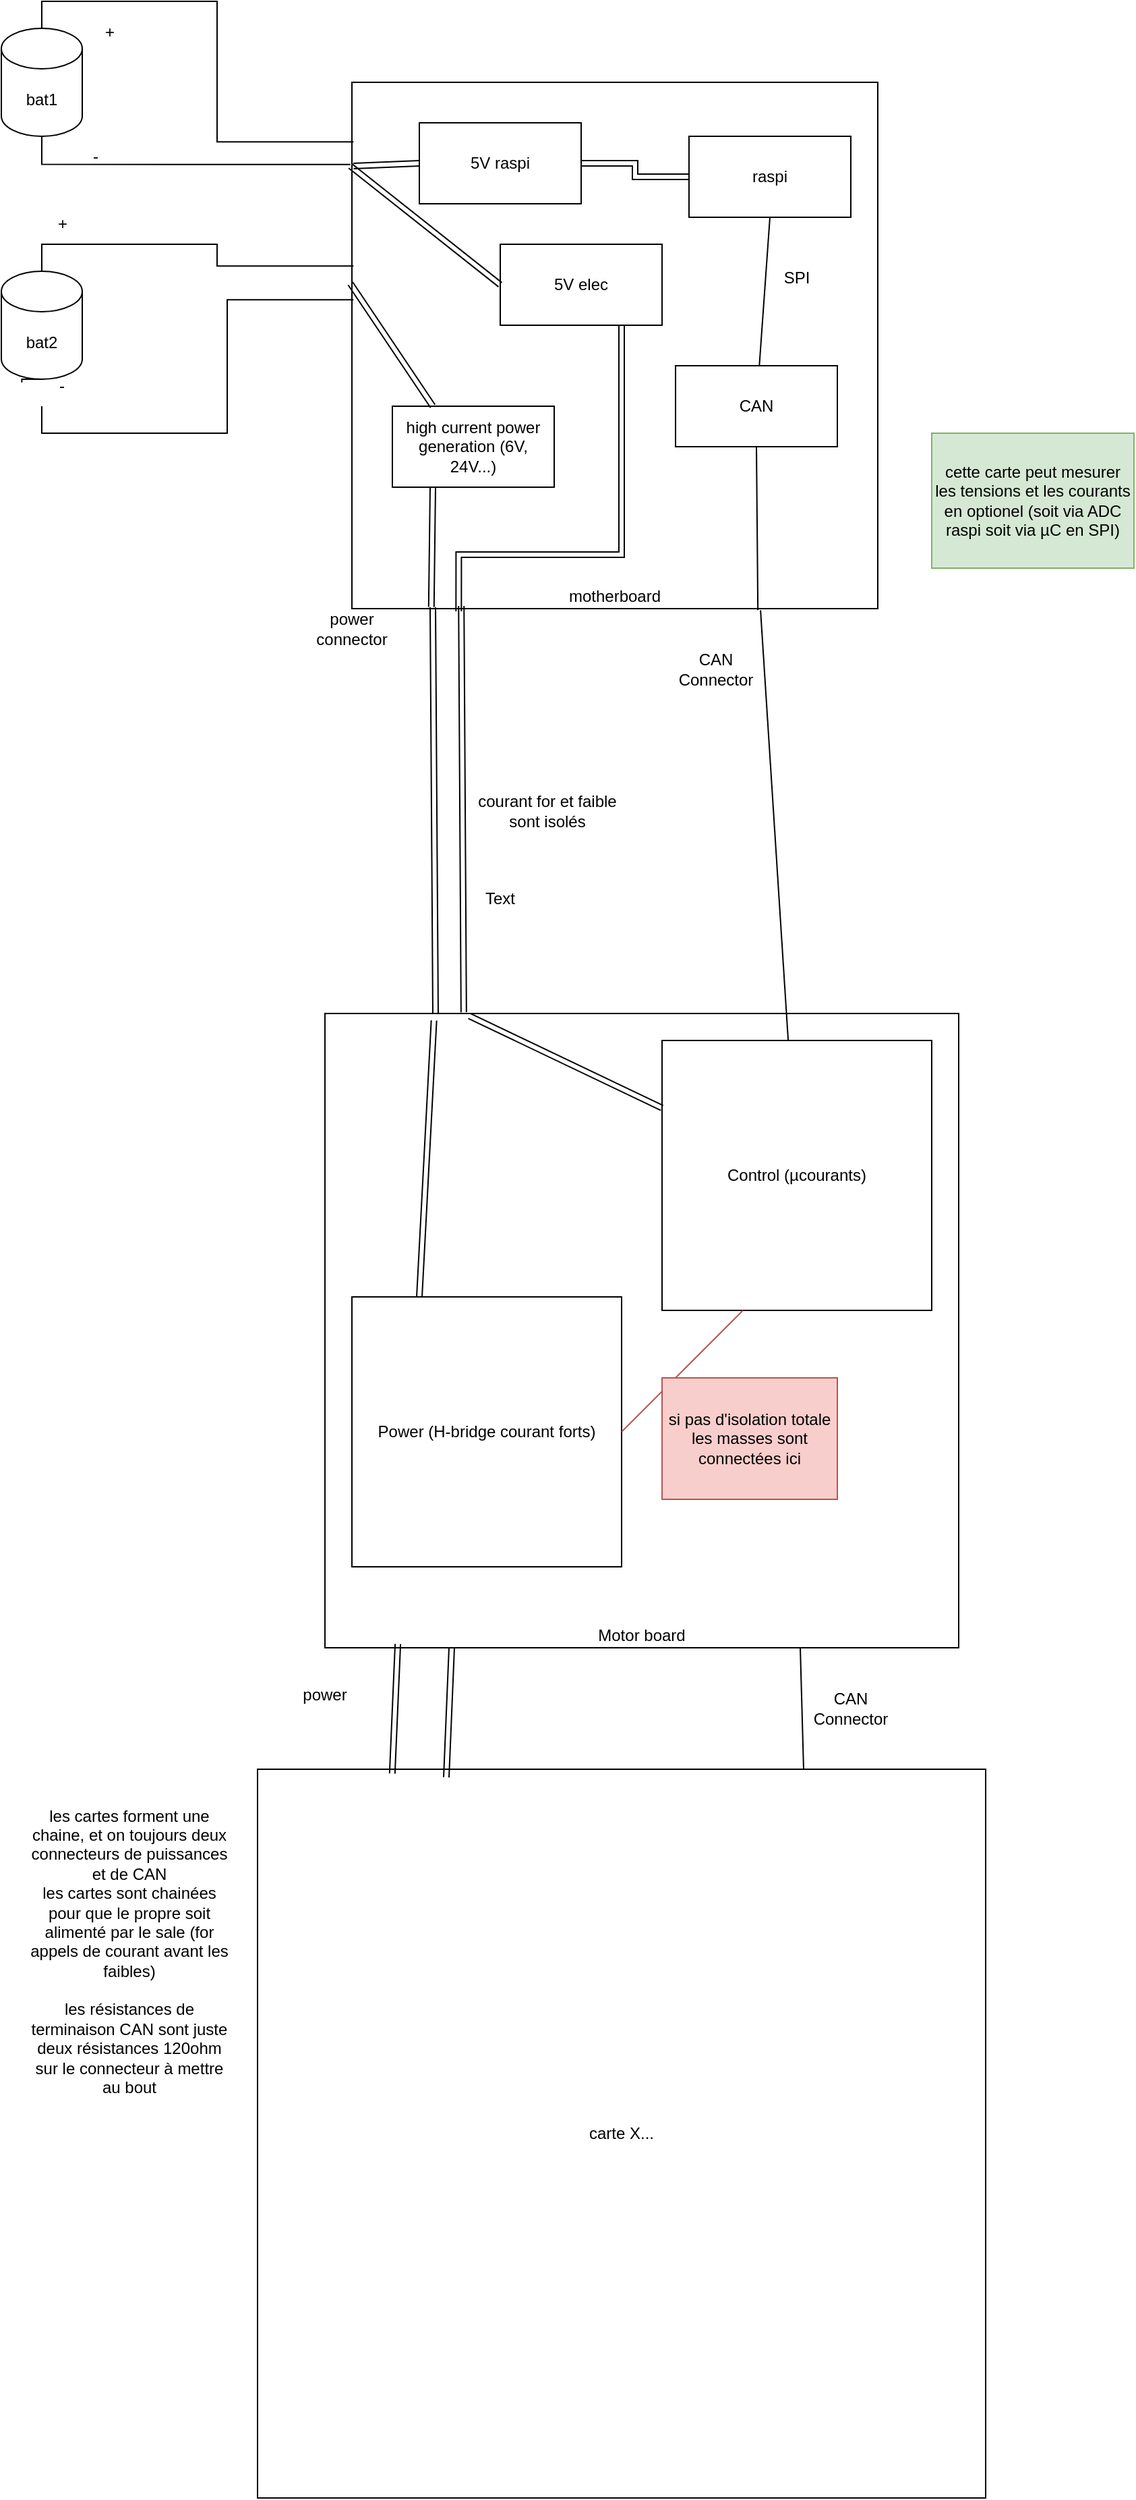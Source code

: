 <mxfile version="24.8.3">
  <diagram name="Page-1" id="7e0a89b8-554c-2b80-1dc8-d5c74ca68de4">
    <mxGraphModel dx="1975" dy="1080" grid="1" gridSize="10" guides="1" tooltips="1" connect="1" arrows="1" fold="1" page="1" pageScale="1" pageWidth="1654" pageHeight="1169" background="none" math="0" shadow="0">
      <root>
        <mxCell id="0" />
        <mxCell id="1" parent="0" />
        <mxCell id="c6Y1Lu46FK5Pjhcwvuf1-1" value="motherboard" style="whiteSpace=wrap;html=1;aspect=fixed;verticalAlign=bottom;" vertex="1" parent="1">
          <mxGeometry x="280" y="60" width="390" height="390" as="geometry" />
        </mxCell>
        <mxCell id="c6Y1Lu46FK5Pjhcwvuf1-2" value="bat1" style="shape=cylinder3;whiteSpace=wrap;html=1;boundedLbl=1;backgroundOutline=1;size=15;" vertex="1" parent="1">
          <mxGeometry x="20" y="20" width="60" height="80" as="geometry" />
        </mxCell>
        <mxCell id="c6Y1Lu46FK5Pjhcwvuf1-3" value="bat2" style="shape=cylinder3;whiteSpace=wrap;html=1;boundedLbl=1;backgroundOutline=1;size=15;" vertex="1" parent="1">
          <mxGeometry x="20" y="200" width="60" height="80" as="geometry" />
        </mxCell>
        <mxCell id="c6Y1Lu46FK5Pjhcwvuf1-35" style="edgeStyle=orthogonalEdgeStyle;rounded=0;orthogonalLoop=1;jettySize=auto;html=1;exitX=1;exitY=0.5;exitDx=0;exitDy=0;entryX=0;entryY=0.5;entryDx=0;entryDy=0;endArrow=none;endFill=0;shape=link;" edge="1" parent="1" source="c6Y1Lu46FK5Pjhcwvuf1-6" target="c6Y1Lu46FK5Pjhcwvuf1-34">
          <mxGeometry relative="1" as="geometry" />
        </mxCell>
        <mxCell id="c6Y1Lu46FK5Pjhcwvuf1-6" value="5V raspi" style="rounded=0;whiteSpace=wrap;html=1;" vertex="1" parent="1">
          <mxGeometry x="330" y="90" width="120" height="60" as="geometry" />
        </mxCell>
        <mxCell id="c6Y1Lu46FK5Pjhcwvuf1-7" style="edgeStyle=orthogonalEdgeStyle;rounded=0;orthogonalLoop=1;jettySize=auto;html=1;exitX=0.5;exitY=0;exitDx=0;exitDy=0;exitPerimeter=0;entryX=0.003;entryY=0.113;entryDx=0;entryDy=0;entryPerimeter=0;endArrow=none;endFill=0;" edge="1" parent="1" source="c6Y1Lu46FK5Pjhcwvuf1-2" target="c6Y1Lu46FK5Pjhcwvuf1-1">
          <mxGeometry relative="1" as="geometry" />
        </mxCell>
        <mxCell id="c6Y1Lu46FK5Pjhcwvuf1-8" style="edgeStyle=orthogonalEdgeStyle;rounded=0;orthogonalLoop=1;jettySize=auto;html=1;exitX=0.5;exitY=1;exitDx=0;exitDy=0;exitPerimeter=0;entryX=-0.003;entryY=0.156;entryDx=0;entryDy=0;entryPerimeter=0;endArrow=none;endFill=0;" edge="1" parent="1" source="c6Y1Lu46FK5Pjhcwvuf1-2" target="c6Y1Lu46FK5Pjhcwvuf1-1">
          <mxGeometry relative="1" as="geometry" />
        </mxCell>
        <mxCell id="c6Y1Lu46FK5Pjhcwvuf1-9" value="+" style="text;html=1;align=center;verticalAlign=middle;resizable=0;points=[];autosize=1;strokeColor=none;fillColor=none;" vertex="1" parent="1">
          <mxGeometry x="85" y="8" width="30" height="30" as="geometry" />
        </mxCell>
        <mxCell id="c6Y1Lu46FK5Pjhcwvuf1-12" value="&lt;div&gt;-&lt;br&gt;&lt;/div&gt;" style="text;html=1;align=center;verticalAlign=middle;whiteSpace=wrap;rounded=0;" vertex="1" parent="1">
          <mxGeometry x="60" y="100" width="60" height="30" as="geometry" />
        </mxCell>
        <mxCell id="c6Y1Lu46FK5Pjhcwvuf1-16" style="edgeStyle=orthogonalEdgeStyle;rounded=0;orthogonalLoop=1;jettySize=auto;html=1;exitX=0.5;exitY=0;exitDx=0;exitDy=0;exitPerimeter=0;entryX=0.003;entryY=0.349;entryDx=0;entryDy=0;entryPerimeter=0;endArrow=none;endFill=0;" edge="1" parent="1" source="c6Y1Lu46FK5Pjhcwvuf1-3" target="c6Y1Lu46FK5Pjhcwvuf1-1">
          <mxGeometry relative="1" as="geometry" />
        </mxCell>
        <mxCell id="c6Y1Lu46FK5Pjhcwvuf1-18" style="edgeStyle=orthogonalEdgeStyle;rounded=0;orthogonalLoop=1;jettySize=auto;html=1;entryX=0.003;entryY=0.413;entryDx=0;entryDy=0;entryPerimeter=0;endArrow=none;endFill=0;exitX=0.25;exitY=1;exitDx=0;exitDy=0;" edge="1" parent="1" source="c6Y1Lu46FK5Pjhcwvuf1-24" target="c6Y1Lu46FK5Pjhcwvuf1-1">
          <mxGeometry relative="1" as="geometry" />
        </mxCell>
        <mxCell id="c6Y1Lu46FK5Pjhcwvuf1-22" value="+" style="text;html=1;align=center;verticalAlign=middle;resizable=0;points=[];autosize=1;strokeColor=none;fillColor=none;" vertex="1" parent="1">
          <mxGeometry x="50" y="150" width="30" height="30" as="geometry" />
        </mxCell>
        <mxCell id="c6Y1Lu46FK5Pjhcwvuf1-27" value="" style="edgeStyle=orthogonalEdgeStyle;rounded=0;orthogonalLoop=1;jettySize=auto;html=1;exitX=0.5;exitY=1;exitDx=0;exitDy=0;exitPerimeter=0;entryX=0.003;entryY=0.413;entryDx=0;entryDy=0;entryPerimeter=0;endArrow=none;endFill=0;" edge="1" parent="1" source="c6Y1Lu46FK5Pjhcwvuf1-3" target="c6Y1Lu46FK5Pjhcwvuf1-24">
          <mxGeometry relative="1" as="geometry">
            <mxPoint x="50" y="280" as="sourcePoint" />
            <mxPoint x="281" y="231" as="targetPoint" />
          </mxGeometry>
        </mxCell>
        <mxCell id="c6Y1Lu46FK5Pjhcwvuf1-24" value="&lt;div&gt;-&lt;br&gt;&lt;/div&gt;" style="text;html=1;align=center;verticalAlign=middle;whiteSpace=wrap;rounded=0;" vertex="1" parent="1">
          <mxGeometry x="35" y="270" width="60" height="30" as="geometry" />
        </mxCell>
        <mxCell id="c6Y1Lu46FK5Pjhcwvuf1-31" value="5V elec" style="rounded=0;whiteSpace=wrap;html=1;" vertex="1" parent="1">
          <mxGeometry x="390" y="180" width="120" height="60" as="geometry" />
        </mxCell>
        <mxCell id="c6Y1Lu46FK5Pjhcwvuf1-34" value="raspi" style="rounded=0;whiteSpace=wrap;html=1;" vertex="1" parent="1">
          <mxGeometry x="530" y="100" width="120" height="60" as="geometry" />
        </mxCell>
        <mxCell id="c6Y1Lu46FK5Pjhcwvuf1-38" value="" style="endArrow=none;html=1;rounded=0;entryX=0;entryY=0.5;entryDx=0;entryDy=0;exitX=0.003;exitY=0.159;exitDx=0;exitDy=0;exitPerimeter=0;shape=link;" edge="1" parent="1" source="c6Y1Lu46FK5Pjhcwvuf1-1" target="c6Y1Lu46FK5Pjhcwvuf1-6">
          <mxGeometry width="50" height="50" relative="1" as="geometry">
            <mxPoint x="530" y="490" as="sourcePoint" />
            <mxPoint x="580" y="440" as="targetPoint" />
          </mxGeometry>
        </mxCell>
        <mxCell id="c6Y1Lu46FK5Pjhcwvuf1-42" value="" style="endArrow=none;html=1;rounded=0;entryX=0;entryY=0.5;entryDx=0;entryDy=0;exitX=-0.003;exitY=0.159;exitDx=0;exitDy=0;exitPerimeter=0;shape=link;" edge="1" parent="1" source="c6Y1Lu46FK5Pjhcwvuf1-1" target="c6Y1Lu46FK5Pjhcwvuf1-31">
          <mxGeometry width="50" height="50" relative="1" as="geometry">
            <mxPoint x="291" y="142" as="sourcePoint" />
            <mxPoint x="340" y="130" as="targetPoint" />
          </mxGeometry>
        </mxCell>
        <mxCell id="c6Y1Lu46FK5Pjhcwvuf1-43" value="high current power generation (6V, 24V...)" style="rounded=0;whiteSpace=wrap;html=1;" vertex="1" parent="1">
          <mxGeometry x="310" y="300" width="120" height="60" as="geometry" />
        </mxCell>
        <mxCell id="c6Y1Lu46FK5Pjhcwvuf1-44" value="" style="endArrow=none;html=1;rounded=0;entryX=0.25;entryY=0;entryDx=0;entryDy=0;exitX=-0.003;exitY=0.382;exitDx=0;exitDy=0;exitPerimeter=0;shape=link;" edge="1" parent="1" source="c6Y1Lu46FK5Pjhcwvuf1-1" target="c6Y1Lu46FK5Pjhcwvuf1-43">
          <mxGeometry width="50" height="50" relative="1" as="geometry">
            <mxPoint x="289" y="142" as="sourcePoint" />
            <mxPoint x="400" y="220" as="targetPoint" />
          </mxGeometry>
        </mxCell>
        <mxCell id="c6Y1Lu46FK5Pjhcwvuf1-45" value="" style="endArrow=none;html=1;rounded=0;entryX=0.151;entryY=0.997;entryDx=0;entryDy=0;exitX=0.25;exitY=1;exitDx=0;exitDy=0;shape=link;entryPerimeter=0;" edge="1" parent="1" source="c6Y1Lu46FK5Pjhcwvuf1-43" target="c6Y1Lu46FK5Pjhcwvuf1-1">
          <mxGeometry width="50" height="50" relative="1" as="geometry">
            <mxPoint x="289" y="229" as="sourcePoint" />
            <mxPoint x="350" y="310" as="targetPoint" />
          </mxGeometry>
        </mxCell>
        <mxCell id="c6Y1Lu46FK5Pjhcwvuf1-47" style="edgeStyle=orthogonalEdgeStyle;rounded=0;orthogonalLoop=1;jettySize=auto;html=1;entryX=0.75;entryY=1;entryDx=0;entryDy=0;shape=link;exitX=0.203;exitY=1.005;exitDx=0;exitDy=0;exitPerimeter=0;" edge="1" parent="1" source="c6Y1Lu46FK5Pjhcwvuf1-1" target="c6Y1Lu46FK5Pjhcwvuf1-31">
          <mxGeometry relative="1" as="geometry">
            <mxPoint x="360" y="460" as="sourcePoint" />
            <Array as="points">
              <mxPoint x="359" y="410" />
              <mxPoint x="480" y="410" />
            </Array>
          </mxGeometry>
        </mxCell>
        <mxCell id="c6Y1Lu46FK5Pjhcwvuf1-46" value="power connector" style="text;html=1;align=center;verticalAlign=middle;whiteSpace=wrap;rounded=0;" vertex="1" parent="1">
          <mxGeometry x="250" y="450" width="60" height="30" as="geometry" />
        </mxCell>
        <mxCell id="c6Y1Lu46FK5Pjhcwvuf1-48" value="CAN" style="rounded=0;whiteSpace=wrap;html=1;" vertex="1" parent="1">
          <mxGeometry x="520" y="270" width="120" height="60" as="geometry" />
        </mxCell>
        <mxCell id="c6Y1Lu46FK5Pjhcwvuf1-49" value="" style="endArrow=none;html=1;rounded=0;entryX=0.5;entryY=1;entryDx=0;entryDy=0;" edge="1" parent="1" source="c6Y1Lu46FK5Pjhcwvuf1-48" target="c6Y1Lu46FK5Pjhcwvuf1-34">
          <mxGeometry width="50" height="50" relative="1" as="geometry">
            <mxPoint x="530" y="490" as="sourcePoint" />
            <mxPoint x="580" y="440" as="targetPoint" />
          </mxGeometry>
        </mxCell>
        <mxCell id="c6Y1Lu46FK5Pjhcwvuf1-50" value="SPI" style="text;html=1;align=center;verticalAlign=middle;whiteSpace=wrap;rounded=0;" vertex="1" parent="1">
          <mxGeometry x="580" y="190" width="60" height="30" as="geometry" />
        </mxCell>
        <mxCell id="c6Y1Lu46FK5Pjhcwvuf1-51" value="" style="endArrow=none;html=1;rounded=0;entryX=0.5;entryY=1;entryDx=0;entryDy=0;exitX=0.772;exitY=1.003;exitDx=0;exitDy=0;exitPerimeter=0;" edge="1" parent="1" source="c6Y1Lu46FK5Pjhcwvuf1-1" target="c6Y1Lu46FK5Pjhcwvuf1-48">
          <mxGeometry width="50" height="50" relative="1" as="geometry">
            <mxPoint x="370" y="450" as="sourcePoint" />
            <mxPoint x="420" y="400" as="targetPoint" />
          </mxGeometry>
        </mxCell>
        <mxCell id="c6Y1Lu46FK5Pjhcwvuf1-52" value="CAN Connector" style="text;html=1;align=center;verticalAlign=middle;whiteSpace=wrap;rounded=0;" vertex="1" parent="1">
          <mxGeometry x="520" y="480" width="60" height="30" as="geometry" />
        </mxCell>
        <mxCell id="c6Y1Lu46FK5Pjhcwvuf1-53" style="edgeStyle=orthogonalEdgeStyle;rounded=0;orthogonalLoop=1;jettySize=auto;html=1;exitX=0.5;exitY=1;exitDx=0;exitDy=0;" edge="1" parent="1" source="c6Y1Lu46FK5Pjhcwvuf1-24" target="c6Y1Lu46FK5Pjhcwvuf1-24">
          <mxGeometry relative="1" as="geometry" />
        </mxCell>
        <mxCell id="c6Y1Lu46FK5Pjhcwvuf1-55" value="Motor board" style="whiteSpace=wrap;html=1;aspect=fixed;verticalAlign=bottom;" vertex="1" parent="1">
          <mxGeometry x="260" y="750" width="470" height="470" as="geometry" />
        </mxCell>
        <mxCell id="c6Y1Lu46FK5Pjhcwvuf1-57" value="" style="endArrow=none;html=1;rounded=0;exitX=0.219;exitY=-0.002;exitDx=0;exitDy=0;exitPerimeter=0;entryX=0.208;entryY=0.995;entryDx=0;entryDy=0;entryPerimeter=0;shape=link;" edge="1" parent="1" source="c6Y1Lu46FK5Pjhcwvuf1-55" target="c6Y1Lu46FK5Pjhcwvuf1-1">
          <mxGeometry width="50" height="50" relative="1" as="geometry">
            <mxPoint x="370" y="570" as="sourcePoint" />
            <mxPoint x="420" y="520" as="targetPoint" />
          </mxGeometry>
        </mxCell>
        <mxCell id="c6Y1Lu46FK5Pjhcwvuf1-58" value="" style="endArrow=none;html=1;rounded=0;exitX=0.219;exitY=-0.002;exitDx=0;exitDy=0;exitPerimeter=0;entryX=0.208;entryY=0.995;entryDx=0;entryDy=0;entryPerimeter=0;shape=link;" edge="1" parent="1">
          <mxGeometry width="50" height="50" relative="1" as="geometry">
            <mxPoint x="342" y="750" as="sourcePoint" />
            <mxPoint x="340" y="449" as="targetPoint" />
          </mxGeometry>
        </mxCell>
        <mxCell id="c6Y1Lu46FK5Pjhcwvuf1-59" value="courant for et faible sont isolés" style="text;html=1;align=center;verticalAlign=middle;whiteSpace=wrap;rounded=0;" vertex="1" parent="1">
          <mxGeometry x="360" y="585" width="130" height="30" as="geometry" />
        </mxCell>
        <mxCell id="c6Y1Lu46FK5Pjhcwvuf1-62" value="Power (H-bridge courant forts)" style="whiteSpace=wrap;html=1;aspect=fixed;" vertex="1" parent="1">
          <mxGeometry x="280" y="960" width="200" height="200" as="geometry" />
        </mxCell>
        <mxCell id="c6Y1Lu46FK5Pjhcwvuf1-63" value="Control (µcourants)" style="whiteSpace=wrap;html=1;aspect=fixed;" vertex="1" parent="1">
          <mxGeometry x="510" y="770" width="200" height="200" as="geometry" />
        </mxCell>
        <mxCell id="c6Y1Lu46FK5Pjhcwvuf1-64" value="" style="endArrow=none;html=1;rounded=0;exitX=0.25;exitY=0;exitDx=0;exitDy=0;entryX=0.172;entryY=0.011;entryDx=0;entryDy=0;entryPerimeter=0;shape=link;" edge="1" parent="1" source="c6Y1Lu46FK5Pjhcwvuf1-62" target="c6Y1Lu46FK5Pjhcwvuf1-55">
          <mxGeometry width="50" height="50" relative="1" as="geometry">
            <mxPoint x="370" y="730" as="sourcePoint" />
            <mxPoint x="420" y="680" as="targetPoint" />
          </mxGeometry>
        </mxCell>
        <mxCell id="c6Y1Lu46FK5Pjhcwvuf1-65" value="" style="endArrow=none;html=1;rounded=0;exitX=0;exitY=0.25;exitDx=0;exitDy=0;entryX=0.228;entryY=0.004;entryDx=0;entryDy=0;entryPerimeter=0;shape=link;" edge="1" parent="1" source="c6Y1Lu46FK5Pjhcwvuf1-63" target="c6Y1Lu46FK5Pjhcwvuf1-55">
          <mxGeometry width="50" height="50" relative="1" as="geometry">
            <mxPoint x="340" y="970" as="sourcePoint" />
            <mxPoint x="351" y="765" as="targetPoint" />
          </mxGeometry>
        </mxCell>
        <mxCell id="c6Y1Lu46FK5Pjhcwvuf1-68" value="" style="endArrow=none;html=1;rounded=0;entryX=0.777;entryY=1.003;entryDx=0;entryDy=0;entryPerimeter=0;" edge="1" parent="1" source="c6Y1Lu46FK5Pjhcwvuf1-63" target="c6Y1Lu46FK5Pjhcwvuf1-1">
          <mxGeometry width="50" height="50" relative="1" as="geometry">
            <mxPoint x="370" y="870" as="sourcePoint" />
            <mxPoint x="420" y="820" as="targetPoint" />
          </mxGeometry>
        </mxCell>
        <mxCell id="c6Y1Lu46FK5Pjhcwvuf1-69" value="" style="endArrow=none;html=1;rounded=0;fillColor=#f8cecc;strokeColor=#b85450;exitX=1;exitY=0.5;exitDx=0;exitDy=0;" edge="1" parent="1" source="c6Y1Lu46FK5Pjhcwvuf1-62">
          <mxGeometry width="50" height="50" relative="1" as="geometry">
            <mxPoint x="520" y="1020" as="sourcePoint" />
            <mxPoint x="570" y="970" as="targetPoint" />
          </mxGeometry>
        </mxCell>
        <mxCell id="c6Y1Lu46FK5Pjhcwvuf1-70" value="Text" style="text;html=1;align=center;verticalAlign=middle;whiteSpace=wrap;rounded=0;" vertex="1" parent="1">
          <mxGeometry x="360" y="650" width="60" height="30" as="geometry" />
        </mxCell>
        <mxCell id="c6Y1Lu46FK5Pjhcwvuf1-71" value="si pas d&#39;isolation totale les masses sont connectées ici" style="text;html=1;align=center;verticalAlign=middle;whiteSpace=wrap;rounded=0;fillColor=#f8cecc;strokeColor=#b85450;" vertex="1" parent="1">
          <mxGeometry x="510" y="1020" width="130" height="90" as="geometry" />
        </mxCell>
        <mxCell id="c6Y1Lu46FK5Pjhcwvuf1-72" value="carte X..." style="whiteSpace=wrap;html=1;aspect=fixed;" vertex="1" parent="1">
          <mxGeometry x="210" y="1310" width="540" height="540" as="geometry" />
        </mxCell>
        <mxCell id="c6Y1Lu46FK5Pjhcwvuf1-73" value="" style="endArrow=none;html=1;rounded=0;entryX=0.115;entryY=0.994;entryDx=0;entryDy=0;entryPerimeter=0;exitX=0.185;exitY=0.006;exitDx=0;exitDy=0;exitPerimeter=0;shape=link;" edge="1" parent="1" source="c6Y1Lu46FK5Pjhcwvuf1-72" target="c6Y1Lu46FK5Pjhcwvuf1-55">
          <mxGeometry width="50" height="50" relative="1" as="geometry">
            <mxPoint x="370" y="1390" as="sourcePoint" />
            <mxPoint x="420" y="1340" as="targetPoint" />
          </mxGeometry>
        </mxCell>
        <mxCell id="c6Y1Lu46FK5Pjhcwvuf1-74" value="" style="endArrow=none;html=1;rounded=0;entryX=0.115;entryY=0.994;entryDx=0;entryDy=0;entryPerimeter=0;exitX=0.185;exitY=0.006;exitDx=0;exitDy=0;exitPerimeter=0;shape=link;" edge="1" parent="1">
          <mxGeometry width="50" height="50" relative="1" as="geometry">
            <mxPoint x="350" y="1316" as="sourcePoint" />
            <mxPoint x="354" y="1220" as="targetPoint" />
          </mxGeometry>
        </mxCell>
        <mxCell id="c6Y1Lu46FK5Pjhcwvuf1-75" value="" style="endArrow=none;html=1;rounded=0;entryX=0.75;entryY=1;entryDx=0;entryDy=0;exitX=0.75;exitY=0;exitDx=0;exitDy=0;" edge="1" parent="1" source="c6Y1Lu46FK5Pjhcwvuf1-72" target="c6Y1Lu46FK5Pjhcwvuf1-55">
          <mxGeometry width="50" height="50" relative="1" as="geometry">
            <mxPoint x="370" y="1390" as="sourcePoint" />
            <mxPoint x="420" y="1340" as="targetPoint" />
          </mxGeometry>
        </mxCell>
        <mxCell id="c6Y1Lu46FK5Pjhcwvuf1-76" value="power" style="text;html=1;align=center;verticalAlign=middle;whiteSpace=wrap;rounded=0;" vertex="1" parent="1">
          <mxGeometry x="230" y="1240" width="60" height="30" as="geometry" />
        </mxCell>
        <mxCell id="c6Y1Lu46FK5Pjhcwvuf1-78" value="CAN Connector" style="text;html=1;align=center;verticalAlign=middle;whiteSpace=wrap;rounded=0;" vertex="1" parent="1">
          <mxGeometry x="620" y="1250" width="60" height="30" as="geometry" />
        </mxCell>
        <mxCell id="c6Y1Lu46FK5Pjhcwvuf1-79" value="&lt;div&gt;les cartes forment une chaine, et on toujours deux connecteurs de puissances et de CAN&lt;/div&gt;&lt;div&gt;les cartes sont chainées pour que le propre soit alimenté par le sale (for appels de courant avant les faibles)&lt;/div&gt;&lt;div&gt;&lt;br&gt;&lt;/div&gt;les résistances de terminaison CAN sont juste deux résistances 120ohm sur le connecteur à mettre au bout" style="text;html=1;align=center;verticalAlign=middle;whiteSpace=wrap;rounded=0;" vertex="1" parent="1">
          <mxGeometry x="40" y="1340" width="150" height="210" as="geometry" />
        </mxCell>
        <mxCell id="c6Y1Lu46FK5Pjhcwvuf1-81" value="cette carte peut mesurer les tensions et les courants en optionel (soit via ADC raspi soit via µC en SPI)" style="text;html=1;align=center;verticalAlign=middle;whiteSpace=wrap;rounded=0;fillColor=#d5e8d4;strokeColor=#82b366;" vertex="1" parent="1">
          <mxGeometry x="710" y="320" width="150" height="100" as="geometry" />
        </mxCell>
      </root>
    </mxGraphModel>
  </diagram>
</mxfile>
